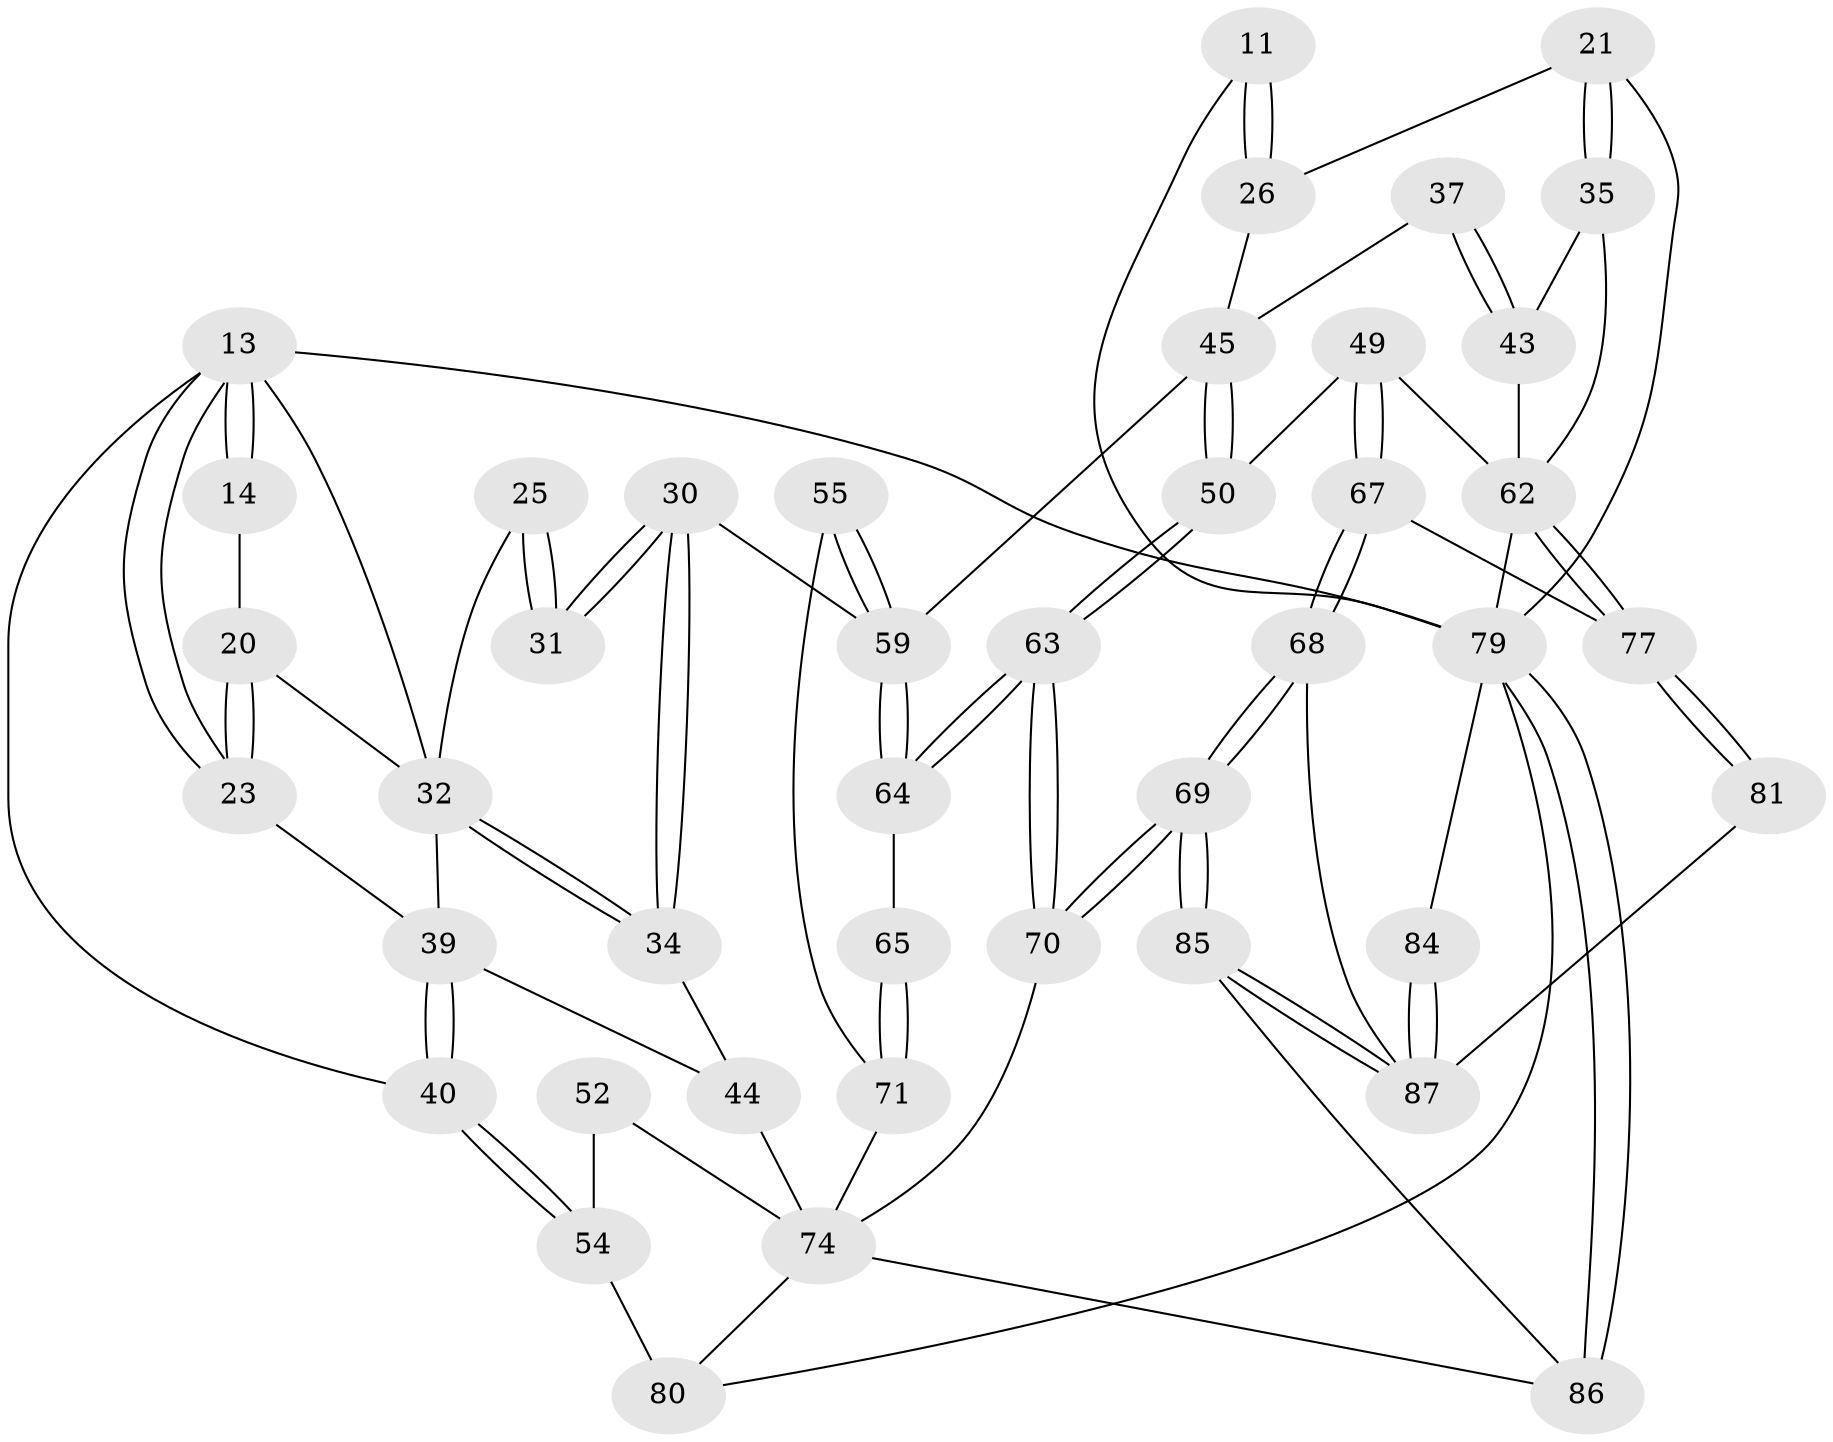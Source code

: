 // original degree distribution, {3: 0.034482758620689655, 4: 0.25287356321839083, 6: 0.2413793103448276, 5: 0.47126436781609193}
// Generated by graph-tools (version 1.1) at 2025/01/03/09/25 05:01:51]
// undirected, 43 vertices, 97 edges
graph export_dot {
graph [start="1"]
  node [color=gray90,style=filled];
  11 [pos="+0.5810667979855207+0.25912324646686924"];
  13 [pos="+0+0.2437217334304415",super="+12+8"];
  14 [pos="+0.08490473594754518+0.15996901330317861"];
  20 [pos="+0.19222794765342552+0.2876562172282557"];
  21 [pos="+0.7865066465361958+0.31292086534569447",super="+15"];
  23 [pos="+0.1283341468048934+0.34408885435591363"];
  25 [pos="+0.509680637428537+0.2543355772823458",super="+24"];
  26 [pos="+0.6143933970011249+0.38775902339444623",super="+22+10"];
  30 [pos="+0.40050998577717367+0.47432674627289095"];
  31 [pos="+0.39594600722920786+0.4231012343393584"];
  32 [pos="+0.22937759233520402+0.42357732799907144",super="+19"];
  34 [pos="+0.23875197820097305+0.46245836906511545"];
  35 [pos="+0.8349363725965225+0.3646285900079393",super="+16"];
  37 [pos="+0.8090291771251257+0.47072121958805635"];
  39 [pos="+0.09324677841539919+0.44756287274962386",super="+33"];
  40 [pos="+0+0.476261777275537"];
  43 [pos="+0.8441979641016812+0.5365433418766782",super="+42+36"];
  44 [pos="+0.2087503545524499+0.4881573391770413"];
  45 [pos="+0.6213779042244659+0.4570362012446601",super="+38"];
  49 [pos="+0.67981208756207+0.6253898257561378"];
  50 [pos="+0.6762589647069033+0.6241198461796627"];
  52 [pos="+0.11385917063173057+0.6237737097666055"];
  54 [pos="+0+0.6342606795098842",super="+53"];
  55 [pos="+0.3930449276249599+0.5447892087338461"];
  59 [pos="+0.5426376569152984+0.6819498056094997",super="+46+28+29"];
  62 [pos="+1+0.7398260706870587",super="+60+48"];
  63 [pos="+0.5572313634462199+0.7012326178099045"];
  64 [pos="+0.547734610354509+0.6961138595673019"];
  65 [pos="+0.5297972341691047+0.6998008936681397"];
  67 [pos="+0.7416944972960516+0.8012664713221138"];
  68 [pos="+0.7213705527300868+0.8214135234064873"];
  69 [pos="+0.6264883162374036+0.875443823560519"];
  70 [pos="+0.6133387250378529+0.8613917268117992"];
  71 [pos="+0.40830542315005297+0.7291581335583605",super="+57+56"];
  74 [pos="+0.24621325926680218+0.8795736314412712",super="+73+72+66"];
  77 [pos="+1+0.7400769373182762",super="+75+76"];
  79 [pos="+0+1",super="+61"];
  80 [pos="+0.22798213052360264+0.8745554360219198",super="+78"];
  81 [pos="+0.9013016013570446+0.8502372606616494"];
  84 [pos="+1+1"];
  85 [pos="+0.6143543591842925+1"];
  86 [pos="+0.34292457908161494+1"];
  87 [pos="+0.8145618441500867+1",super="+83+82"];
  11 -- 26 [weight=2];
  11 -- 26;
  11 -- 79;
  13 -- 14 [weight=2];
  13 -- 14;
  13 -- 23;
  13 -- 23;
  13 -- 40;
  13 -- 79 [weight=3];
  13 -- 32;
  14 -- 20;
  20 -- 23;
  20 -- 23;
  20 -- 32;
  21 -- 35 [weight=2];
  21 -- 35;
  21 -- 26 [weight=2];
  21 -- 79;
  23 -- 39;
  25 -- 31 [weight=2];
  25 -- 31;
  25 -- 32;
  26 -- 45;
  30 -- 31;
  30 -- 31;
  30 -- 34;
  30 -- 34;
  30 -- 59;
  32 -- 34;
  32 -- 34;
  32 -- 39;
  34 -- 44;
  35 -- 62;
  35 -- 43;
  37 -- 43 [weight=2];
  37 -- 43;
  37 -- 45;
  39 -- 40;
  39 -- 40;
  39 -- 44;
  40 -- 54;
  40 -- 54;
  43 -- 62 [weight=2];
  44 -- 74;
  45 -- 50;
  45 -- 50;
  45 -- 59 [weight=2];
  49 -- 50;
  49 -- 67;
  49 -- 67;
  49 -- 62;
  50 -- 63;
  50 -- 63;
  52 -- 74 [weight=2];
  52 -- 54;
  54 -- 80 [weight=2];
  55 -- 59 [weight=2];
  55 -- 59;
  55 -- 71;
  59 -- 64;
  59 -- 64;
  62 -- 77 [weight=2];
  62 -- 77;
  62 -- 79 [weight=2];
  63 -- 64;
  63 -- 64;
  63 -- 70;
  63 -- 70;
  64 -- 65;
  65 -- 71 [weight=2];
  65 -- 71;
  67 -- 68;
  67 -- 68;
  67 -- 77;
  68 -- 69;
  68 -- 69;
  68 -- 87;
  69 -- 70;
  69 -- 70;
  69 -- 85;
  69 -- 85;
  70 -- 74;
  71 -- 74 [weight=2];
  74 -- 80;
  74 -- 86;
  77 -- 81 [weight=2];
  77 -- 81;
  79 -- 86;
  79 -- 86;
  79 -- 84;
  79 -- 80;
  81 -- 87;
  84 -- 87 [weight=2];
  84 -- 87;
  85 -- 86;
  85 -- 87;
  85 -- 87;
}
